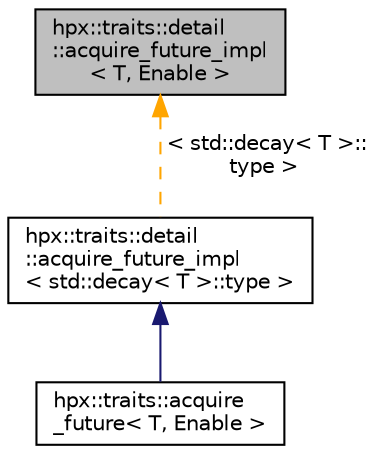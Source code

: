 digraph "hpx::traits::detail::acquire_future_impl&lt; T, Enable &gt;"
{
  edge [fontname="Helvetica",fontsize="10",labelfontname="Helvetica",labelfontsize="10"];
  node [fontname="Helvetica",fontsize="10",shape=record];
  Node0 [label="hpx::traits::detail\l::acquire_future_impl\l\< T, Enable \>",height=0.2,width=0.4,color="black", fillcolor="grey75", style="filled", fontcolor="black"];
  Node0 -> Node1 [dir="back",color="orange",fontsize="10",style="dashed",label=" \< std::decay\< T \>::\ltype \>" ,fontname="Helvetica"];
  Node1 [label="hpx::traits::detail\l::acquire_future_impl\l\< std::decay\< T \>::type \>",height=0.2,width=0.4,color="black", fillcolor="white", style="filled",URL="$d2/d39/structhpx_1_1traits_1_1detail_1_1acquire__future__impl.html"];
  Node1 -> Node2 [dir="back",color="midnightblue",fontsize="10",style="solid",fontname="Helvetica"];
  Node2 [label="hpx::traits::acquire\l_future\< T, Enable \>",height=0.2,width=0.4,color="black", fillcolor="white", style="filled",URL="$d0/d7d/structhpx_1_1traits_1_1acquire__future.html"];
}
